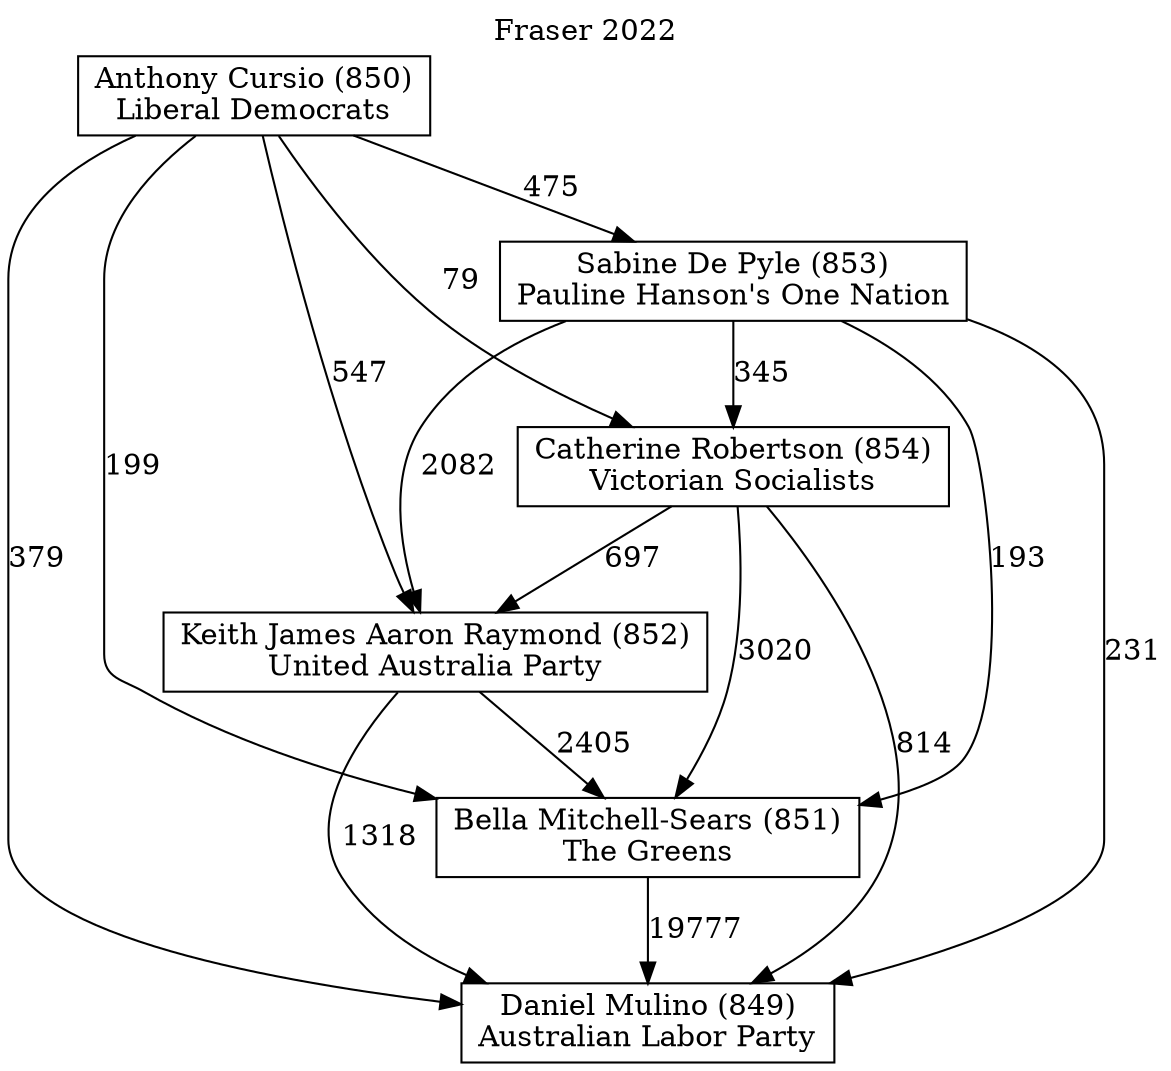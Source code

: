 // House preference flow
digraph "Daniel Mulino (849)_Fraser_2022" {
	graph [label="Fraser 2022" labelloc=t mclimit=10]
	node [shape=box]
	"Anthony Cursio (850)" [label="Anthony Cursio (850)
Liberal Democrats"]
	"Keith James Aaron Raymond (852)" [label="Keith James Aaron Raymond (852)
United Australia Party"]
	"Daniel Mulino (849)" [label="Daniel Mulino (849)
Australian Labor Party"]
	"Sabine De Pyle (853)" [label="Sabine De Pyle (853)
Pauline Hanson's One Nation"]
	"Bella Mitchell-Sears (851)" [label="Bella Mitchell-Sears (851)
The Greens"]
	"Catherine Robertson (854)" [label="Catherine Robertson (854)
Victorian Socialists"]
	"Keith James Aaron Raymond (852)" -> "Bella Mitchell-Sears (851)" [label=2405]
	"Anthony Cursio (850)" -> "Keith James Aaron Raymond (852)" [label=547]
	"Bella Mitchell-Sears (851)" -> "Daniel Mulino (849)" [label=19777]
	"Catherine Robertson (854)" -> "Keith James Aaron Raymond (852)" [label=697]
	"Keith James Aaron Raymond (852)" -> "Daniel Mulino (849)" [label=1318]
	"Sabine De Pyle (853)" -> "Keith James Aaron Raymond (852)" [label=2082]
	"Anthony Cursio (850)" -> "Sabine De Pyle (853)" [label=475]
	"Anthony Cursio (850)" -> "Daniel Mulino (849)" [label=379]
	"Sabine De Pyle (853)" -> "Daniel Mulino (849)" [label=231]
	"Catherine Robertson (854)" -> "Bella Mitchell-Sears (851)" [label=3020]
	"Sabine De Pyle (853)" -> "Catherine Robertson (854)" [label=345]
	"Anthony Cursio (850)" -> "Bella Mitchell-Sears (851)" [label=199]
	"Anthony Cursio (850)" -> "Catherine Robertson (854)" [label=79]
	"Catherine Robertson (854)" -> "Daniel Mulino (849)" [label=814]
	"Sabine De Pyle (853)" -> "Bella Mitchell-Sears (851)" [label=193]
}
